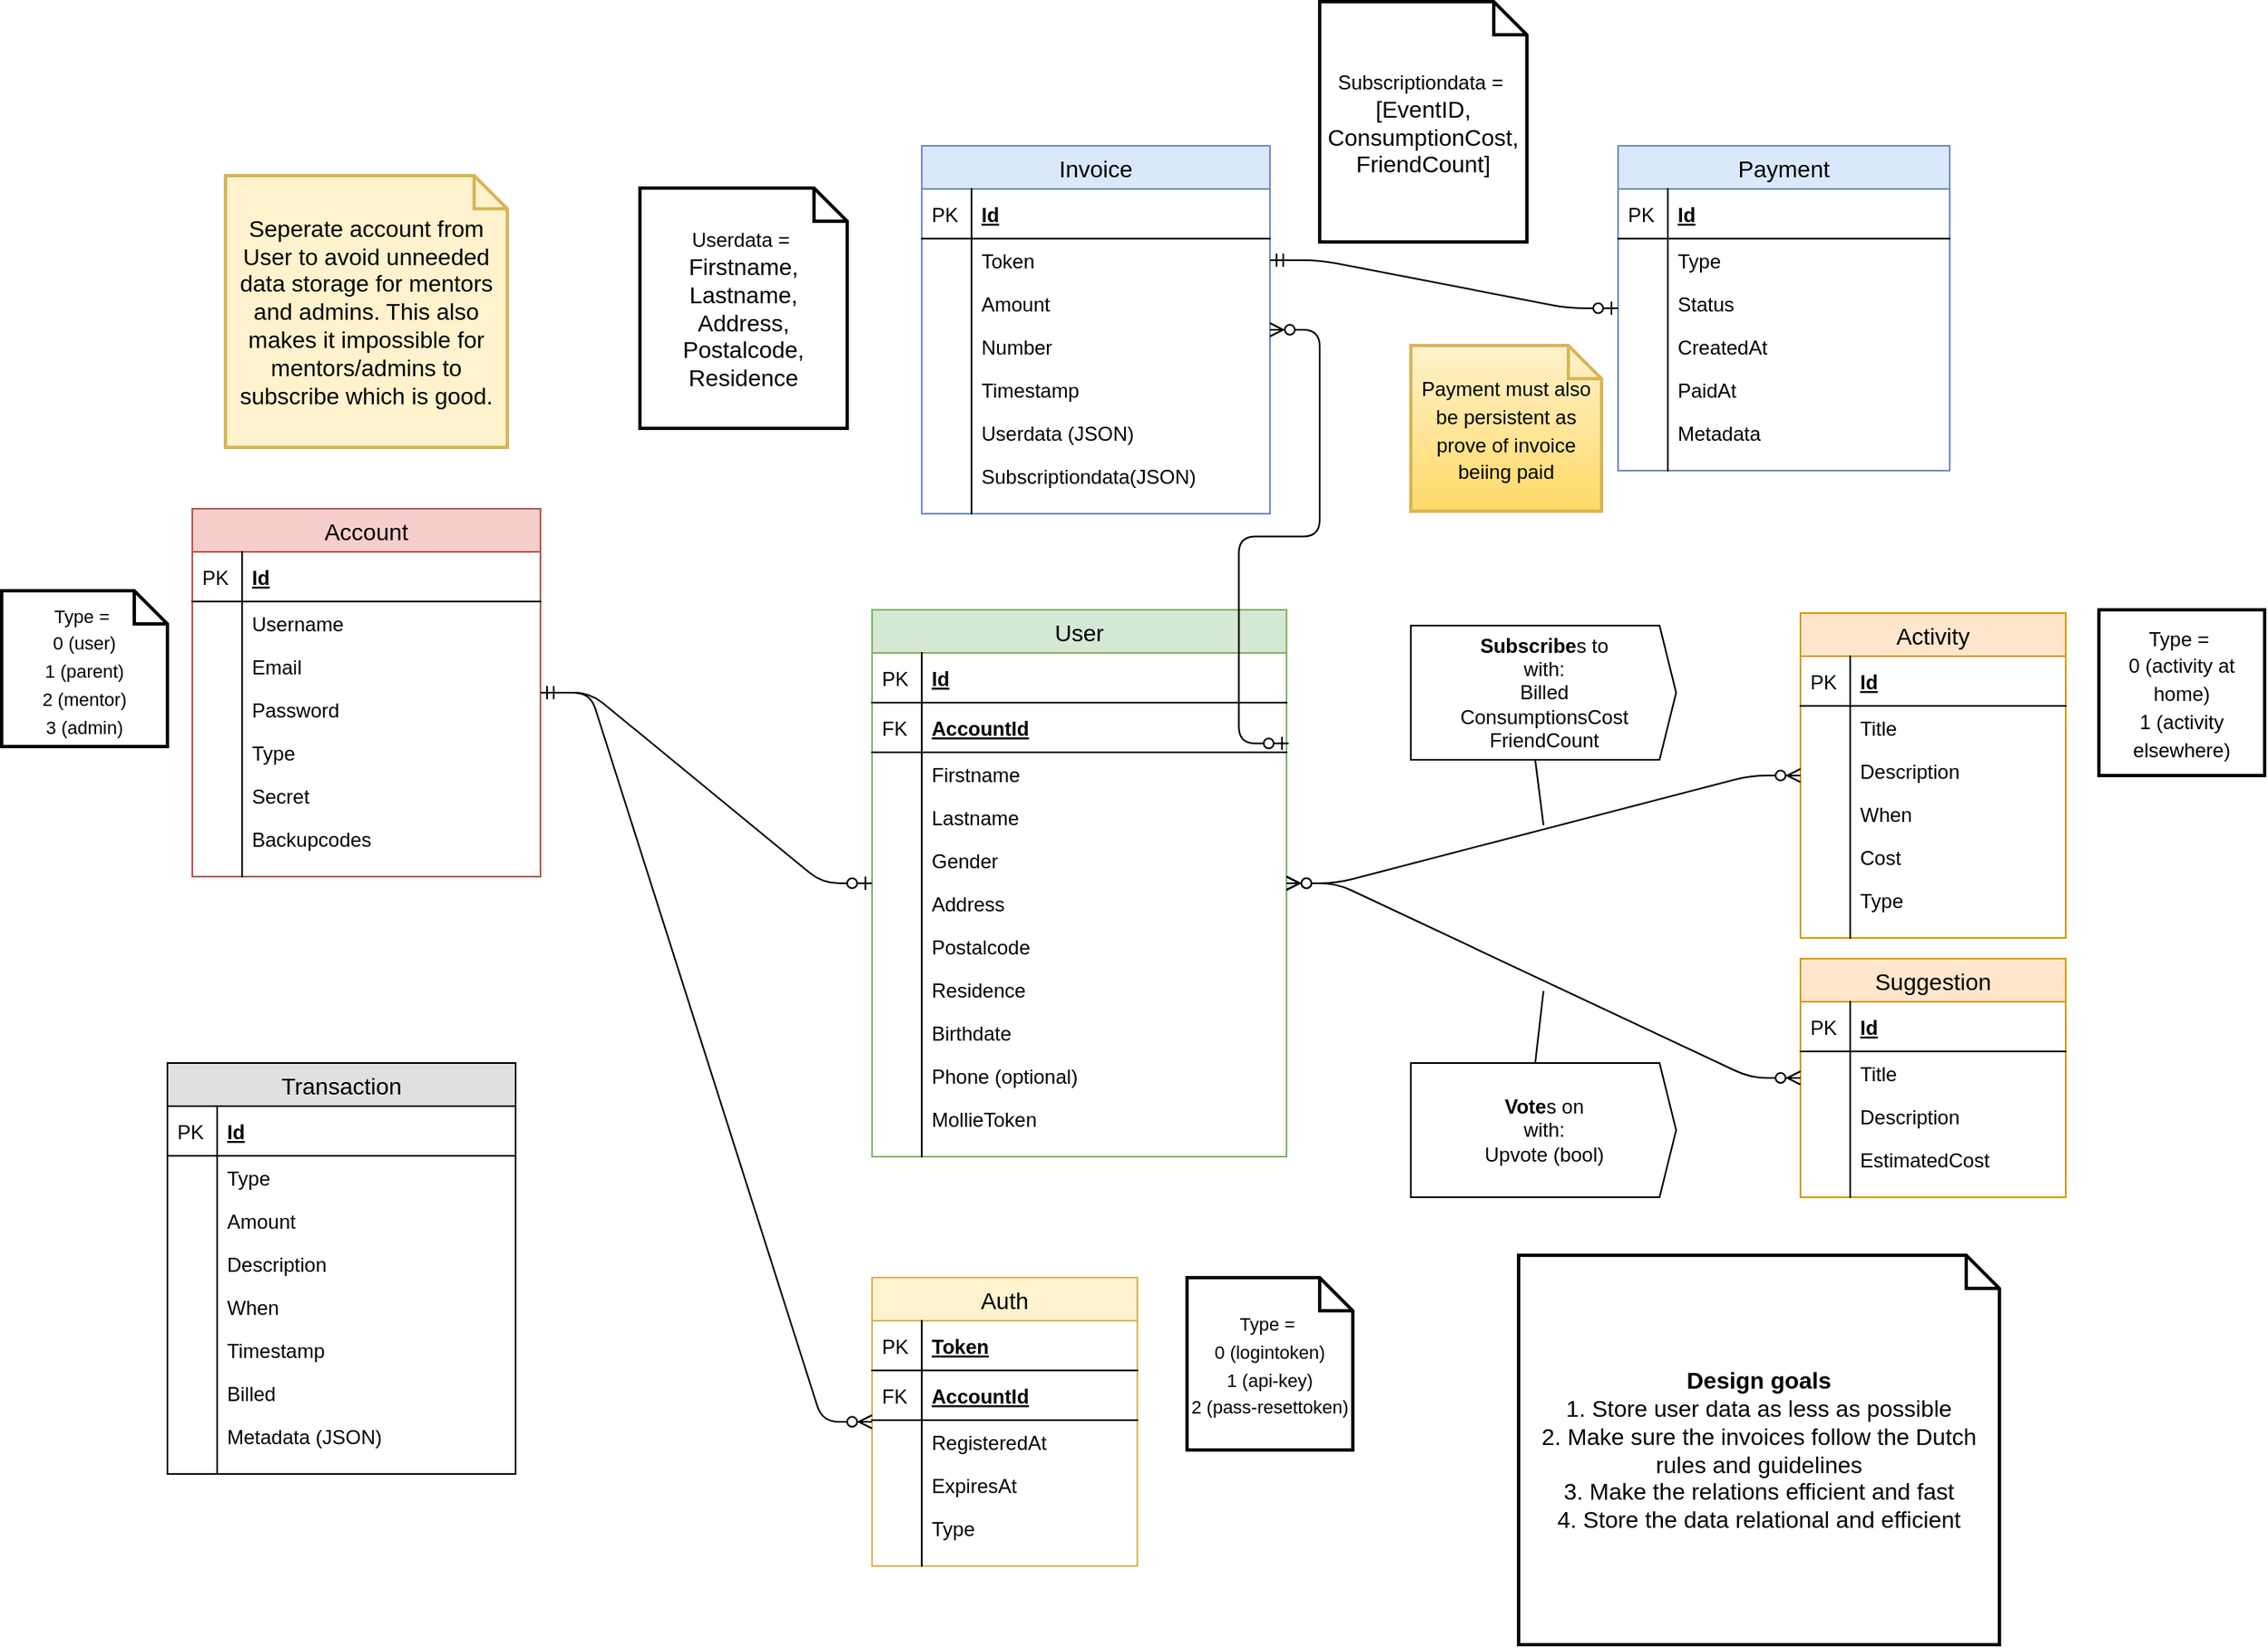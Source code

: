 <mxfile version="12.2.2" type="device" pages="1"><diagram id="GGtCcuULa-OeTF129oLr" name="Page-1"><mxGraphModel dx="853" dy="1344" grid="1" gridSize="10" guides="1" tooltips="1" connect="1" arrows="1" fold="1" page="1" pageScale="1" pageWidth="1100" pageHeight="850" math="0" shadow="0"><root><mxCell id="0"/><mxCell id="1" parent="0"/><mxCell id="Nv4ULIKAetsWWtkpUu9x-1" value="Account" style="swimlane;fontStyle=0;childLayout=stackLayout;horizontal=1;startSize=26;fillColor=#f8cecc;horizontalStack=0;resizeParent=1;resizeParentMax=0;resizeLast=0;collapsible=1;marginBottom=0;swimlaneFillColor=#ffffff;align=center;fontSize=14;strokeColor=#b85450;" parent="1" vertex="1"><mxGeometry x="280" y="56" width="210" height="222" as="geometry"/></mxCell><mxCell id="Nv4ULIKAetsWWtkpUu9x-2" value="Id" style="shape=partialRectangle;top=0;left=0;right=0;bottom=1;align=left;verticalAlign=middle;fillColor=none;spacingLeft=34;spacingRight=4;overflow=hidden;rotatable=0;points=[[0,0.5],[1,0.5]];portConstraint=eastwest;dropTarget=0;fontStyle=5;fontSize=12;" parent="Nv4ULIKAetsWWtkpUu9x-1" vertex="1"><mxGeometry y="26" width="210" height="30" as="geometry"/></mxCell><mxCell id="Nv4ULIKAetsWWtkpUu9x-3" value="PK" style="shape=partialRectangle;top=0;left=0;bottom=0;fillColor=none;align=left;verticalAlign=middle;spacingLeft=4;spacingRight=4;overflow=hidden;rotatable=0;points=[];portConstraint=eastwest;part=1;fontSize=12;" parent="Nv4ULIKAetsWWtkpUu9x-2" vertex="1" connectable="0"><mxGeometry width="30" height="30" as="geometry"/></mxCell><mxCell id="Nv4ULIKAetsWWtkpUu9x-8" value="Username" style="shape=partialRectangle;top=0;left=0;right=0;bottom=0;align=left;verticalAlign=top;fillColor=none;spacingLeft=34;spacingRight=4;overflow=hidden;rotatable=0;points=[[0,0.5],[1,0.5]];portConstraint=eastwest;dropTarget=0;fontSize=12;" parent="Nv4ULIKAetsWWtkpUu9x-1" vertex="1"><mxGeometry y="56" width="210" height="26" as="geometry"/></mxCell><mxCell id="Nv4ULIKAetsWWtkpUu9x-9" value="" style="shape=partialRectangle;top=0;left=0;bottom=0;fillColor=none;align=left;verticalAlign=top;spacingLeft=4;spacingRight=4;overflow=hidden;rotatable=0;points=[];portConstraint=eastwest;part=1;fontSize=12;" parent="Nv4ULIKAetsWWtkpUu9x-8" vertex="1" connectable="0"><mxGeometry width="30" height="26" as="geometry"/></mxCell><mxCell id="Nv4ULIKAetsWWtkpUu9x-12" value="Email" style="shape=partialRectangle;top=0;left=0;right=0;bottom=0;align=left;verticalAlign=top;fillColor=none;spacingLeft=34;spacingRight=4;overflow=hidden;rotatable=0;points=[[0,0.5],[1,0.5]];portConstraint=eastwest;dropTarget=0;fontSize=12;" parent="Nv4ULIKAetsWWtkpUu9x-1" vertex="1"><mxGeometry y="82" width="210" height="26" as="geometry"/></mxCell><mxCell id="Nv4ULIKAetsWWtkpUu9x-13" value="" style="shape=partialRectangle;top=0;left=0;bottom=0;fillColor=none;align=left;verticalAlign=top;spacingLeft=4;spacingRight=4;overflow=hidden;rotatable=0;points=[];portConstraint=eastwest;part=1;fontSize=12;" parent="Nv4ULIKAetsWWtkpUu9x-12" vertex="1" connectable="0"><mxGeometry width="30" height="26" as="geometry"/></mxCell><mxCell id="Nv4ULIKAetsWWtkpUu9x-14" value="Password" style="shape=partialRectangle;top=0;left=0;right=0;bottom=0;align=left;verticalAlign=top;fillColor=none;spacingLeft=34;spacingRight=4;overflow=hidden;rotatable=0;points=[[0,0.5],[1,0.5]];portConstraint=eastwest;dropTarget=0;fontSize=12;" parent="Nv4ULIKAetsWWtkpUu9x-1" vertex="1"><mxGeometry y="108" width="210" height="26" as="geometry"/></mxCell><mxCell id="Nv4ULIKAetsWWtkpUu9x-15" value="" style="shape=partialRectangle;top=0;left=0;bottom=0;fillColor=none;align=left;verticalAlign=top;spacingLeft=4;spacingRight=4;overflow=hidden;rotatable=0;points=[];portConstraint=eastwest;part=1;fontSize=12;" parent="Nv4ULIKAetsWWtkpUu9x-14" vertex="1" connectable="0"><mxGeometry width="30" height="26" as="geometry"/></mxCell><mxCell id="Nv4ULIKAetsWWtkpUu9x-27" value="Type" style="shape=partialRectangle;top=0;left=0;right=0;bottom=0;align=left;verticalAlign=top;fillColor=none;spacingLeft=34;spacingRight=4;overflow=hidden;rotatable=0;points=[[0,0.5],[1,0.5]];portConstraint=eastwest;dropTarget=0;fontSize=12;" parent="Nv4ULIKAetsWWtkpUu9x-1" vertex="1"><mxGeometry y="134" width="210" height="26" as="geometry"/></mxCell><mxCell id="Nv4ULIKAetsWWtkpUu9x-28" value="" style="shape=partialRectangle;top=0;left=0;bottom=0;fillColor=none;align=left;verticalAlign=top;spacingLeft=4;spacingRight=4;overflow=hidden;rotatable=0;points=[];portConstraint=eastwest;part=1;fontSize=12;" parent="Nv4ULIKAetsWWtkpUu9x-27" vertex="1" connectable="0"><mxGeometry width="30" height="26" as="geometry"/></mxCell><mxCell id="Nv4ULIKAetsWWtkpUu9x-74" value="Secret" style="shape=partialRectangle;top=0;left=0;right=0;bottom=0;align=left;verticalAlign=top;fillColor=none;spacingLeft=34;spacingRight=4;overflow=hidden;rotatable=0;points=[[0,0.5],[1,0.5]];portConstraint=eastwest;dropTarget=0;fontSize=12;" parent="Nv4ULIKAetsWWtkpUu9x-1" vertex="1"><mxGeometry y="160" width="210" height="26" as="geometry"/></mxCell><mxCell id="Nv4ULIKAetsWWtkpUu9x-75" value="" style="shape=partialRectangle;top=0;left=0;bottom=0;fillColor=none;align=left;verticalAlign=top;spacingLeft=4;spacingRight=4;overflow=hidden;rotatable=0;points=[];portConstraint=eastwest;part=1;fontSize=12;" parent="Nv4ULIKAetsWWtkpUu9x-74" vertex="1" connectable="0"><mxGeometry width="30" height="26" as="geometry"/></mxCell><mxCell id="Nv4ULIKAetsWWtkpUu9x-76" value="Backupcodes" style="shape=partialRectangle;top=0;left=0;right=0;bottom=0;align=left;verticalAlign=top;fillColor=none;spacingLeft=34;spacingRight=4;overflow=hidden;rotatable=0;points=[[0,0.5],[1,0.5]];portConstraint=eastwest;dropTarget=0;fontSize=12;" parent="Nv4ULIKAetsWWtkpUu9x-1" vertex="1"><mxGeometry y="186" width="210" height="26" as="geometry"/></mxCell><mxCell id="Nv4ULIKAetsWWtkpUu9x-77" value="" style="shape=partialRectangle;top=0;left=0;bottom=0;fillColor=none;align=left;verticalAlign=top;spacingLeft=4;spacingRight=4;overflow=hidden;rotatable=0;points=[];portConstraint=eastwest;part=1;fontSize=12;" parent="Nv4ULIKAetsWWtkpUu9x-76" vertex="1" connectable="0"><mxGeometry width="30" height="26" as="geometry"/></mxCell><mxCell id="Nv4ULIKAetsWWtkpUu9x-10" value="" style="shape=partialRectangle;top=0;left=0;right=0;bottom=0;align=left;verticalAlign=top;fillColor=none;spacingLeft=34;spacingRight=4;overflow=hidden;rotatable=0;points=[[0,0.5],[1,0.5]];portConstraint=eastwest;dropTarget=0;fontSize=12;" parent="Nv4ULIKAetsWWtkpUu9x-1" vertex="1"><mxGeometry y="212" width="210" height="10" as="geometry"/></mxCell><mxCell id="Nv4ULIKAetsWWtkpUu9x-11" value="" style="shape=partialRectangle;top=0;left=0;bottom=0;fillColor=none;align=left;verticalAlign=top;spacingLeft=4;spacingRight=4;overflow=hidden;rotatable=0;points=[];portConstraint=eastwest;part=1;fontSize=12;" parent="Nv4ULIKAetsWWtkpUu9x-10" vertex="1" connectable="0"><mxGeometry width="30" height="10" as="geometry"/></mxCell><mxCell id="Nv4ULIKAetsWWtkpUu9x-16" value="User" style="swimlane;fontStyle=0;childLayout=stackLayout;horizontal=1;startSize=26;fillColor=#d5e8d4;horizontalStack=0;resizeParent=1;resizeParentMax=0;resizeLast=0;collapsible=1;marginBottom=0;swimlaneFillColor=#ffffff;align=center;fontSize=14;strokeColor=#82b366;" parent="1" vertex="1"><mxGeometry x="690" y="117" width="250" height="330" as="geometry"/></mxCell><mxCell id="Nv4ULIKAetsWWtkpUu9x-17" value="Id" style="shape=partialRectangle;top=0;left=0;right=0;bottom=1;align=left;verticalAlign=middle;fillColor=none;spacingLeft=34;spacingRight=4;overflow=hidden;rotatable=0;points=[[0,0.5],[1,0.5]];portConstraint=eastwest;dropTarget=0;fontStyle=5;fontSize=12;" parent="Nv4ULIKAetsWWtkpUu9x-16" vertex="1"><mxGeometry y="26" width="250" height="30" as="geometry"/></mxCell><mxCell id="Nv4ULIKAetsWWtkpUu9x-18" value="PK" style="shape=partialRectangle;top=0;left=0;bottom=0;fillColor=none;align=left;verticalAlign=middle;spacingLeft=4;spacingRight=4;overflow=hidden;rotatable=0;points=[];portConstraint=eastwest;part=1;fontSize=12;" parent="Nv4ULIKAetsWWtkpUu9x-17" vertex="1" connectable="0"><mxGeometry width="30" height="30" as="geometry"/></mxCell><mxCell id="Nv4ULIKAetsWWtkpUu9x-29" value="AccountId" style="shape=partialRectangle;top=0;left=0;right=0;bottom=1;align=left;verticalAlign=middle;fillColor=none;spacingLeft=34;spacingRight=4;overflow=hidden;rotatable=0;points=[[0,0.5],[1,0.5]];portConstraint=eastwest;dropTarget=0;fontStyle=5;fontSize=12;" parent="Nv4ULIKAetsWWtkpUu9x-16" vertex="1"><mxGeometry y="56" width="250" height="30" as="geometry"/></mxCell><mxCell id="Nv4ULIKAetsWWtkpUu9x-30" value="FK" style="shape=partialRectangle;top=0;left=0;bottom=0;fillColor=none;align=left;verticalAlign=middle;spacingLeft=4;spacingRight=4;overflow=hidden;rotatable=0;points=[];portConstraint=eastwest;part=1;fontSize=12;" parent="Nv4ULIKAetsWWtkpUu9x-29" vertex="1" connectable="0"><mxGeometry width="30" height="30" as="geometry"/></mxCell><mxCell id="Nv4ULIKAetsWWtkpUu9x-19" value="Firstname" style="shape=partialRectangle;top=0;left=0;right=0;bottom=0;align=left;verticalAlign=top;fillColor=none;spacingLeft=34;spacingRight=4;overflow=hidden;rotatable=0;points=[[0,0.5],[1,0.5]];portConstraint=eastwest;dropTarget=0;fontSize=12;" parent="Nv4ULIKAetsWWtkpUu9x-16" vertex="1"><mxGeometry y="86" width="250" height="26" as="geometry"/></mxCell><mxCell id="Nv4ULIKAetsWWtkpUu9x-20" value="" style="shape=partialRectangle;top=0;left=0;bottom=0;fillColor=none;align=left;verticalAlign=top;spacingLeft=4;spacingRight=4;overflow=hidden;rotatable=0;points=[];portConstraint=eastwest;part=1;fontSize=12;" parent="Nv4ULIKAetsWWtkpUu9x-19" vertex="1" connectable="0"><mxGeometry width="30" height="26" as="geometry"/></mxCell><mxCell id="Nv4ULIKAetsWWtkpUu9x-21" value="Lastname" style="shape=partialRectangle;top=0;left=0;right=0;bottom=0;align=left;verticalAlign=top;fillColor=none;spacingLeft=34;spacingRight=4;overflow=hidden;rotatable=0;points=[[0,0.5],[1,0.5]];portConstraint=eastwest;dropTarget=0;fontSize=12;" parent="Nv4ULIKAetsWWtkpUu9x-16" vertex="1"><mxGeometry y="112" width="250" height="26" as="geometry"/></mxCell><mxCell id="Nv4ULIKAetsWWtkpUu9x-22" value="" style="shape=partialRectangle;top=0;left=0;bottom=0;fillColor=none;align=left;verticalAlign=top;spacingLeft=4;spacingRight=4;overflow=hidden;rotatable=0;points=[];portConstraint=eastwest;part=1;fontSize=12;" parent="Nv4ULIKAetsWWtkpUu9x-21" vertex="1" connectable="0"><mxGeometry width="30" height="26" as="geometry"/></mxCell><mxCell id="Nv4ULIKAetsWWtkpUu9x-23" value="Gender" style="shape=partialRectangle;top=0;left=0;right=0;bottom=0;align=left;verticalAlign=top;fillColor=none;spacingLeft=34;spacingRight=4;overflow=hidden;rotatable=0;points=[[0,0.5],[1,0.5]];portConstraint=eastwest;dropTarget=0;fontSize=12;" parent="Nv4ULIKAetsWWtkpUu9x-16" vertex="1"><mxGeometry y="138" width="250" height="26" as="geometry"/></mxCell><mxCell id="Nv4ULIKAetsWWtkpUu9x-24" value="" style="shape=partialRectangle;top=0;left=0;bottom=0;fillColor=none;align=left;verticalAlign=top;spacingLeft=4;spacingRight=4;overflow=hidden;rotatable=0;points=[];portConstraint=eastwest;part=1;fontSize=12;" parent="Nv4ULIKAetsWWtkpUu9x-23" vertex="1" connectable="0"><mxGeometry width="30" height="26" as="geometry"/></mxCell><mxCell id="Nv4ULIKAetsWWtkpUu9x-31" value="Address" style="shape=partialRectangle;top=0;left=0;right=0;bottom=0;align=left;verticalAlign=top;fillColor=none;spacingLeft=34;spacingRight=4;overflow=hidden;rotatable=0;points=[[0,0.5],[1,0.5]];portConstraint=eastwest;dropTarget=0;fontSize=12;" parent="Nv4ULIKAetsWWtkpUu9x-16" vertex="1"><mxGeometry y="164" width="250" height="26" as="geometry"/></mxCell><mxCell id="Nv4ULIKAetsWWtkpUu9x-32" value="" style="shape=partialRectangle;top=0;left=0;bottom=0;fillColor=none;align=left;verticalAlign=top;spacingLeft=4;spacingRight=4;overflow=hidden;rotatable=0;points=[];portConstraint=eastwest;part=1;fontSize=12;" parent="Nv4ULIKAetsWWtkpUu9x-31" vertex="1" connectable="0"><mxGeometry width="30" height="26" as="geometry"/></mxCell><mxCell id="Nv4ULIKAetsWWtkpUu9x-33" value="Postalcode" style="shape=partialRectangle;top=0;left=0;right=0;bottom=0;align=left;verticalAlign=top;fillColor=none;spacingLeft=34;spacingRight=4;overflow=hidden;rotatable=0;points=[[0,0.5],[1,0.5]];portConstraint=eastwest;dropTarget=0;fontSize=12;" parent="Nv4ULIKAetsWWtkpUu9x-16" vertex="1"><mxGeometry y="190" width="250" height="26" as="geometry"/></mxCell><mxCell id="Nv4ULIKAetsWWtkpUu9x-34" value="" style="shape=partialRectangle;top=0;left=0;bottom=0;fillColor=none;align=left;verticalAlign=top;spacingLeft=4;spacingRight=4;overflow=hidden;rotatable=0;points=[];portConstraint=eastwest;part=1;fontSize=12;" parent="Nv4ULIKAetsWWtkpUu9x-33" vertex="1" connectable="0"><mxGeometry width="30" height="26" as="geometry"/></mxCell><mxCell id="Nv4ULIKAetsWWtkpUu9x-35" value="Residence" style="shape=partialRectangle;top=0;left=0;right=0;bottom=0;align=left;verticalAlign=top;fillColor=none;spacingLeft=34;spacingRight=4;overflow=hidden;rotatable=0;points=[[0,0.5],[1,0.5]];portConstraint=eastwest;dropTarget=0;fontSize=12;" parent="Nv4ULIKAetsWWtkpUu9x-16" vertex="1"><mxGeometry y="216" width="250" height="26" as="geometry"/></mxCell><mxCell id="Nv4ULIKAetsWWtkpUu9x-36" value="" style="shape=partialRectangle;top=0;left=0;bottom=0;fillColor=none;align=left;verticalAlign=top;spacingLeft=4;spacingRight=4;overflow=hidden;rotatable=0;points=[];portConstraint=eastwest;part=1;fontSize=12;" parent="Nv4ULIKAetsWWtkpUu9x-35" vertex="1" connectable="0"><mxGeometry width="30" height="26" as="geometry"/></mxCell><mxCell id="Nv4ULIKAetsWWtkpUu9x-37" value="Birthdate" style="shape=partialRectangle;top=0;left=0;right=0;bottom=0;align=left;verticalAlign=top;fillColor=none;spacingLeft=34;spacingRight=4;overflow=hidden;rotatable=0;points=[[0,0.5],[1,0.5]];portConstraint=eastwest;dropTarget=0;fontSize=12;" parent="Nv4ULIKAetsWWtkpUu9x-16" vertex="1"><mxGeometry y="242" width="250" height="26" as="geometry"/></mxCell><mxCell id="Nv4ULIKAetsWWtkpUu9x-38" value="" style="shape=partialRectangle;top=0;left=0;bottom=0;fillColor=none;align=left;verticalAlign=top;spacingLeft=4;spacingRight=4;overflow=hidden;rotatable=0;points=[];portConstraint=eastwest;part=1;fontSize=12;" parent="Nv4ULIKAetsWWtkpUu9x-37" vertex="1" connectable="0"><mxGeometry width="30" height="26" as="geometry"/></mxCell><mxCell id="Nv4ULIKAetsWWtkpUu9x-72" value="Phone (optional)" style="shape=partialRectangle;top=0;left=0;right=0;bottom=0;align=left;verticalAlign=top;fillColor=none;spacingLeft=34;spacingRight=4;overflow=hidden;rotatable=0;points=[[0,0.5],[1,0.5]];portConstraint=eastwest;dropTarget=0;fontSize=12;" parent="Nv4ULIKAetsWWtkpUu9x-16" vertex="1"><mxGeometry y="268" width="250" height="26" as="geometry"/></mxCell><mxCell id="Nv4ULIKAetsWWtkpUu9x-73" value="" style="shape=partialRectangle;top=0;left=0;bottom=0;fillColor=none;align=left;verticalAlign=top;spacingLeft=4;spacingRight=4;overflow=hidden;rotatable=0;points=[];portConstraint=eastwest;part=1;fontSize=12;" parent="Nv4ULIKAetsWWtkpUu9x-72" vertex="1" connectable="0"><mxGeometry width="30" height="26" as="geometry"/></mxCell><mxCell id="Nv4ULIKAetsWWtkpUu9x-78" value="MollieToken" style="shape=partialRectangle;top=0;left=0;right=0;bottom=0;align=left;verticalAlign=top;fillColor=none;spacingLeft=34;spacingRight=4;overflow=hidden;rotatable=0;points=[[0,0.5],[1,0.5]];portConstraint=eastwest;dropTarget=0;fontSize=12;" parent="Nv4ULIKAetsWWtkpUu9x-16" vertex="1"><mxGeometry y="294" width="250" height="26" as="geometry"/></mxCell><mxCell id="Nv4ULIKAetsWWtkpUu9x-79" value="" style="shape=partialRectangle;top=0;left=0;bottom=0;fillColor=none;align=left;verticalAlign=top;spacingLeft=4;spacingRight=4;overflow=hidden;rotatable=0;points=[];portConstraint=eastwest;part=1;fontSize=12;" parent="Nv4ULIKAetsWWtkpUu9x-78" vertex="1" connectable="0"><mxGeometry width="30" height="26" as="geometry"/></mxCell><mxCell id="Nv4ULIKAetsWWtkpUu9x-25" value="" style="shape=partialRectangle;top=0;left=0;right=0;bottom=0;align=left;verticalAlign=top;fillColor=none;spacingLeft=34;spacingRight=4;overflow=hidden;rotatable=0;points=[[0,0.5],[1,0.5]];portConstraint=eastwest;dropTarget=0;fontSize=12;" parent="Nv4ULIKAetsWWtkpUu9x-16" vertex="1"><mxGeometry y="320" width="250" height="10" as="geometry"/></mxCell><mxCell id="Nv4ULIKAetsWWtkpUu9x-26" value="" style="shape=partialRectangle;top=0;left=0;bottom=0;fillColor=none;align=left;verticalAlign=top;spacingLeft=4;spacingRight=4;overflow=hidden;rotatable=0;points=[];portConstraint=eastwest;part=1;fontSize=12;" parent="Nv4ULIKAetsWWtkpUu9x-25" vertex="1" connectable="0"><mxGeometry width="30" height="10" as="geometry"/></mxCell><mxCell id="Nv4ULIKAetsWWtkpUu9x-39" value="Auth" style="swimlane;fontStyle=0;childLayout=stackLayout;horizontal=1;startSize=26;fillColor=#fff2cc;horizontalStack=0;resizeParent=1;resizeParentMax=0;resizeLast=0;collapsible=1;marginBottom=0;swimlaneFillColor=#ffffff;align=center;fontSize=14;strokeColor=#d6b656;" parent="1" vertex="1"><mxGeometry x="690" y="520" width="160" height="174" as="geometry"><mxRectangle x="690" y="520" width="60" height="26" as="alternateBounds"/></mxGeometry></mxCell><mxCell id="Nv4ULIKAetsWWtkpUu9x-40" value="Token" style="shape=partialRectangle;top=0;left=0;right=0;bottom=1;align=left;verticalAlign=middle;fillColor=none;spacingLeft=34;spacingRight=4;overflow=hidden;rotatable=0;points=[[0,0.5],[1,0.5]];portConstraint=eastwest;dropTarget=0;fontStyle=5;fontSize=12;" parent="Nv4ULIKAetsWWtkpUu9x-39" vertex="1"><mxGeometry y="26" width="160" height="30" as="geometry"/></mxCell><mxCell id="Nv4ULIKAetsWWtkpUu9x-41" value="PK" style="shape=partialRectangle;top=0;left=0;bottom=0;fillColor=none;align=left;verticalAlign=middle;spacingLeft=4;spacingRight=4;overflow=hidden;rotatable=0;points=[];portConstraint=eastwest;part=1;fontSize=12;" parent="Nv4ULIKAetsWWtkpUu9x-40" vertex="1" connectable="0"><mxGeometry width="30" height="30" as="geometry"/></mxCell><mxCell id="Nv4ULIKAetsWWtkpUu9x-53" value="AccountId" style="shape=partialRectangle;top=0;left=0;right=0;bottom=1;align=left;verticalAlign=middle;fillColor=none;spacingLeft=34;spacingRight=4;overflow=hidden;rotatable=0;points=[[0,0.5],[1,0.5]];portConstraint=eastwest;dropTarget=0;fontStyle=5;fontSize=12;" parent="Nv4ULIKAetsWWtkpUu9x-39" vertex="1"><mxGeometry y="56" width="160" height="30" as="geometry"/></mxCell><mxCell id="Nv4ULIKAetsWWtkpUu9x-54" value="FK" style="shape=partialRectangle;top=0;left=0;bottom=0;fillColor=none;align=left;verticalAlign=middle;spacingLeft=4;spacingRight=4;overflow=hidden;rotatable=0;points=[];portConstraint=eastwest;part=1;fontSize=12;" parent="Nv4ULIKAetsWWtkpUu9x-53" vertex="1" connectable="0"><mxGeometry width="30" height="30" as="geometry"/></mxCell><mxCell id="Nv4ULIKAetsWWtkpUu9x-42" value="RegisteredAt" style="shape=partialRectangle;top=0;left=0;right=0;bottom=0;align=left;verticalAlign=top;fillColor=none;spacingLeft=34;spacingRight=4;overflow=hidden;rotatable=0;points=[[0,0.5],[1,0.5]];portConstraint=eastwest;dropTarget=0;fontSize=12;" parent="Nv4ULIKAetsWWtkpUu9x-39" vertex="1"><mxGeometry y="86" width="160" height="26" as="geometry"/></mxCell><mxCell id="Nv4ULIKAetsWWtkpUu9x-43" value="" style="shape=partialRectangle;top=0;left=0;bottom=0;fillColor=none;align=left;verticalAlign=top;spacingLeft=4;spacingRight=4;overflow=hidden;rotatable=0;points=[];portConstraint=eastwest;part=1;fontSize=12;" parent="Nv4ULIKAetsWWtkpUu9x-42" vertex="1" connectable="0"><mxGeometry width="30" height="26" as="geometry"/></mxCell><mxCell id="Nv4ULIKAetsWWtkpUu9x-44" value="ExpiresAt" style="shape=partialRectangle;top=0;left=0;right=0;bottom=0;align=left;verticalAlign=top;fillColor=none;spacingLeft=34;spacingRight=4;overflow=hidden;rotatable=0;points=[[0,0.5],[1,0.5]];portConstraint=eastwest;dropTarget=0;fontSize=12;" parent="Nv4ULIKAetsWWtkpUu9x-39" vertex="1"><mxGeometry y="112" width="160" height="26" as="geometry"/></mxCell><mxCell id="Nv4ULIKAetsWWtkpUu9x-45" value="" style="shape=partialRectangle;top=0;left=0;bottom=0;fillColor=none;align=left;verticalAlign=top;spacingLeft=4;spacingRight=4;overflow=hidden;rotatable=0;points=[];portConstraint=eastwest;part=1;fontSize=12;" parent="Nv4ULIKAetsWWtkpUu9x-44" vertex="1" connectable="0"><mxGeometry width="30" height="26" as="geometry"/></mxCell><mxCell id="Nv4ULIKAetsWWtkpUu9x-46" value="Type" style="shape=partialRectangle;top=0;left=0;right=0;bottom=0;align=left;verticalAlign=top;fillColor=none;spacingLeft=34;spacingRight=4;overflow=hidden;rotatable=0;points=[[0,0.5],[1,0.5]];portConstraint=eastwest;dropTarget=0;fontSize=12;" parent="Nv4ULIKAetsWWtkpUu9x-39" vertex="1"><mxGeometry y="138" width="160" height="26" as="geometry"/></mxCell><mxCell id="Nv4ULIKAetsWWtkpUu9x-47" value="" style="shape=partialRectangle;top=0;left=0;bottom=0;fillColor=none;align=left;verticalAlign=top;spacingLeft=4;spacingRight=4;overflow=hidden;rotatable=0;points=[];portConstraint=eastwest;part=1;fontSize=12;" parent="Nv4ULIKAetsWWtkpUu9x-46" vertex="1" connectable="0"><mxGeometry width="30" height="26" as="geometry"/></mxCell><mxCell id="Nv4ULIKAetsWWtkpUu9x-48" value="" style="shape=partialRectangle;top=0;left=0;right=0;bottom=0;align=left;verticalAlign=top;fillColor=none;spacingLeft=34;spacingRight=4;overflow=hidden;rotatable=0;points=[[0,0.5],[1,0.5]];portConstraint=eastwest;dropTarget=0;fontSize=12;" parent="Nv4ULIKAetsWWtkpUu9x-39" vertex="1"><mxGeometry y="164" width="160" height="10" as="geometry"/></mxCell><mxCell id="Nv4ULIKAetsWWtkpUu9x-49" value="" style="shape=partialRectangle;top=0;left=0;bottom=0;fillColor=none;align=left;verticalAlign=top;spacingLeft=4;spacingRight=4;overflow=hidden;rotatable=0;points=[];portConstraint=eastwest;part=1;fontSize=12;" parent="Nv4ULIKAetsWWtkpUu9x-48" vertex="1" connectable="0"><mxGeometry width="30" height="10" as="geometry"/></mxCell><mxCell id="Nv4ULIKAetsWWtkpUu9x-55" value="&lt;font style=&quot;font-size: 11px&quot;&gt;Type =&amp;nbsp; &lt;br&gt;0 (logintoken) &lt;br&gt;1 (api-key) &lt;br&gt;2 (pass-resettoken)&lt;/font&gt;" style="shape=note;strokeWidth=2;fontSize=14;size=20;whiteSpace=wrap;html=1;" parent="1" vertex="1"><mxGeometry x="880" y="520" width="100" height="104" as="geometry"/></mxCell><mxCell id="Nv4ULIKAetsWWtkpUu9x-57" value="&lt;font style=&quot;font-size: 11px&quot;&gt;Type =&amp;nbsp; &lt;br&gt;0 (user) &lt;br&gt;1 (parent) &lt;br&gt;2 (mentor)&lt;br&gt;3 (admin)&lt;br&gt;&lt;/font&gt;" style="shape=note;strokeWidth=2;fontSize=14;size=20;whiteSpace=wrap;html=1;" parent="1" vertex="1"><mxGeometry x="165" y="105.5" width="100" height="94" as="geometry"/></mxCell><mxCell id="Nv4ULIKAetsWWtkpUu9x-58" value="" style="edgeStyle=entityRelationEdgeStyle;fontSize=12;html=1;endArrow=ERzeroToOne;startArrow=ERmandOne;" parent="1" source="Nv4ULIKAetsWWtkpUu9x-1" target="Nv4ULIKAetsWWtkpUu9x-16" edge="1"><mxGeometry width="100" height="100" relative="1" as="geometry"><mxPoint x="460" y="321" as="sourcePoint"/><mxPoint x="610" y="121" as="targetPoint"/></mxGeometry></mxCell><mxCell id="Nv4ULIKAetsWWtkpUu9x-59" value="" style="edgeStyle=entityRelationEdgeStyle;fontSize=12;html=1;endArrow=ERzeroToMany;startArrow=ERmandOne;" parent="1" source="Nv4ULIKAetsWWtkpUu9x-1" target="Nv4ULIKAetsWWtkpUu9x-39" edge="1"><mxGeometry width="100" height="100" relative="1" as="geometry"><mxPoint x="410" y="150" as="sourcePoint"/><mxPoint x="430" y="540" as="targetPoint"/></mxGeometry></mxCell><mxCell id="Nv4ULIKAetsWWtkpUu9x-60" value="Seperate account from User to avoid unneeded data storage for mentors and admins. This also makes it impossible for mentors/admins to subscribe which is good." style="shape=note;strokeWidth=2;fontSize=14;size=20;whiteSpace=wrap;html=1;fillColor=#fff2cc;strokeColor=#d6b656;" parent="1" vertex="1"><mxGeometry x="300" y="-145" width="170" height="164" as="geometry"/></mxCell><mxCell id="Nv4ULIKAetsWWtkpUu9x-61" value="Activity" style="swimlane;fontStyle=0;childLayout=stackLayout;horizontal=1;startSize=26;fillColor=#ffe6cc;horizontalStack=0;resizeParent=1;resizeParentMax=0;resizeLast=0;collapsible=1;marginBottom=0;swimlaneFillColor=#ffffff;align=center;fontSize=14;strokeColor=#d79b00;" parent="1" vertex="1"><mxGeometry x="1250" y="119" width="160" height="196" as="geometry"/></mxCell><mxCell id="Nv4ULIKAetsWWtkpUu9x-62" value="Id" style="shape=partialRectangle;top=0;left=0;right=0;bottom=1;align=left;verticalAlign=middle;fillColor=none;spacingLeft=34;spacingRight=4;overflow=hidden;rotatable=0;points=[[0,0.5],[1,0.5]];portConstraint=eastwest;dropTarget=0;fontStyle=5;fontSize=12;" parent="Nv4ULIKAetsWWtkpUu9x-61" vertex="1"><mxGeometry y="26" width="160" height="30" as="geometry"/></mxCell><mxCell id="Nv4ULIKAetsWWtkpUu9x-63" value="PK" style="shape=partialRectangle;top=0;left=0;bottom=0;fillColor=none;align=left;verticalAlign=middle;spacingLeft=4;spacingRight=4;overflow=hidden;rotatable=0;points=[];portConstraint=eastwest;part=1;fontSize=12;" parent="Nv4ULIKAetsWWtkpUu9x-62" vertex="1" connectable="0"><mxGeometry width="30" height="30" as="geometry"/></mxCell><mxCell id="Nv4ULIKAetsWWtkpUu9x-64" value="Title" style="shape=partialRectangle;top=0;left=0;right=0;bottom=0;align=left;verticalAlign=top;fillColor=none;spacingLeft=34;spacingRight=4;overflow=hidden;rotatable=0;points=[[0,0.5],[1,0.5]];portConstraint=eastwest;dropTarget=0;fontSize=12;" parent="Nv4ULIKAetsWWtkpUu9x-61" vertex="1"><mxGeometry y="56" width="160" height="26" as="geometry"/></mxCell><mxCell id="Nv4ULIKAetsWWtkpUu9x-65" value="" style="shape=partialRectangle;top=0;left=0;bottom=0;fillColor=none;align=left;verticalAlign=top;spacingLeft=4;spacingRight=4;overflow=hidden;rotatable=0;points=[];portConstraint=eastwest;part=1;fontSize=12;" parent="Nv4ULIKAetsWWtkpUu9x-64" vertex="1" connectable="0"><mxGeometry width="30" height="26" as="geometry"/></mxCell><mxCell id="Nv4ULIKAetsWWtkpUu9x-66" value="Description" style="shape=partialRectangle;top=0;left=0;right=0;bottom=0;align=left;verticalAlign=top;fillColor=none;spacingLeft=34;spacingRight=4;overflow=hidden;rotatable=0;points=[[0,0.5],[1,0.5]];portConstraint=eastwest;dropTarget=0;fontSize=12;" parent="Nv4ULIKAetsWWtkpUu9x-61" vertex="1"><mxGeometry y="82" width="160" height="26" as="geometry"/></mxCell><mxCell id="Nv4ULIKAetsWWtkpUu9x-67" value="" style="shape=partialRectangle;top=0;left=0;bottom=0;fillColor=none;align=left;verticalAlign=top;spacingLeft=4;spacingRight=4;overflow=hidden;rotatable=0;points=[];portConstraint=eastwest;part=1;fontSize=12;" parent="Nv4ULIKAetsWWtkpUu9x-66" vertex="1" connectable="0"><mxGeometry width="30" height="26" as="geometry"/></mxCell><mxCell id="Nv4ULIKAetsWWtkpUu9x-68" value="When" style="shape=partialRectangle;top=0;left=0;right=0;bottom=0;align=left;verticalAlign=top;fillColor=none;spacingLeft=34;spacingRight=4;overflow=hidden;rotatable=0;points=[[0,0.5],[1,0.5]];portConstraint=eastwest;dropTarget=0;fontSize=12;" parent="Nv4ULIKAetsWWtkpUu9x-61" vertex="1"><mxGeometry y="108" width="160" height="26" as="geometry"/></mxCell><mxCell id="Nv4ULIKAetsWWtkpUu9x-69" value="" style="shape=partialRectangle;top=0;left=0;bottom=0;fillColor=none;align=left;verticalAlign=top;spacingLeft=4;spacingRight=4;overflow=hidden;rotatable=0;points=[];portConstraint=eastwest;part=1;fontSize=12;" parent="Nv4ULIKAetsWWtkpUu9x-68" vertex="1" connectable="0"><mxGeometry width="30" height="26" as="geometry"/></mxCell><mxCell id="Nv4ULIKAetsWWtkpUu9x-80" value="Cost" style="shape=partialRectangle;top=0;left=0;right=0;bottom=0;align=left;verticalAlign=top;fillColor=none;spacingLeft=34;spacingRight=4;overflow=hidden;rotatable=0;points=[[0,0.5],[1,0.5]];portConstraint=eastwest;dropTarget=0;fontSize=12;" parent="Nv4ULIKAetsWWtkpUu9x-61" vertex="1"><mxGeometry y="134" width="160" height="26" as="geometry"/></mxCell><mxCell id="Nv4ULIKAetsWWtkpUu9x-81" value="" style="shape=partialRectangle;top=0;left=0;bottom=0;fillColor=none;align=left;verticalAlign=top;spacingLeft=4;spacingRight=4;overflow=hidden;rotatable=0;points=[];portConstraint=eastwest;part=1;fontSize=12;" parent="Nv4ULIKAetsWWtkpUu9x-80" vertex="1" connectable="0"><mxGeometry width="30" height="26" as="geometry"/></mxCell><mxCell id="Nv4ULIKAetsWWtkpUu9x-82" value="Type" style="shape=partialRectangle;top=0;left=0;right=0;bottom=0;align=left;verticalAlign=top;fillColor=none;spacingLeft=34;spacingRight=4;overflow=hidden;rotatable=0;points=[[0,0.5],[1,0.5]];portConstraint=eastwest;dropTarget=0;fontSize=12;" parent="Nv4ULIKAetsWWtkpUu9x-61" vertex="1"><mxGeometry y="160" width="160" height="26" as="geometry"/></mxCell><mxCell id="Nv4ULIKAetsWWtkpUu9x-83" value="" style="shape=partialRectangle;top=0;left=0;bottom=0;fillColor=none;align=left;verticalAlign=top;spacingLeft=4;spacingRight=4;overflow=hidden;rotatable=0;points=[];portConstraint=eastwest;part=1;fontSize=12;" parent="Nv4ULIKAetsWWtkpUu9x-82" vertex="1" connectable="0"><mxGeometry width="30" height="26" as="geometry"/></mxCell><mxCell id="Nv4ULIKAetsWWtkpUu9x-70" value="" style="shape=partialRectangle;top=0;left=0;right=0;bottom=0;align=left;verticalAlign=top;fillColor=none;spacingLeft=34;spacingRight=4;overflow=hidden;rotatable=0;points=[[0,0.5],[1,0.5]];portConstraint=eastwest;dropTarget=0;fontSize=12;" parent="Nv4ULIKAetsWWtkpUu9x-61" vertex="1"><mxGeometry y="186" width="160" height="10" as="geometry"/></mxCell><mxCell id="Nv4ULIKAetsWWtkpUu9x-71" value="" style="shape=partialRectangle;top=0;left=0;bottom=0;fillColor=none;align=left;verticalAlign=top;spacingLeft=4;spacingRight=4;overflow=hidden;rotatable=0;points=[];portConstraint=eastwest;part=1;fontSize=12;" parent="Nv4ULIKAetsWWtkpUu9x-70" vertex="1" connectable="0"><mxGeometry width="30" height="10" as="geometry"/></mxCell><mxCell id="Nv4ULIKAetsWWtkpUu9x-84" value="&lt;font style=&quot;font-size: 12px&quot;&gt;Type =&amp;nbsp;&lt;br&gt;0 (activity at home)&lt;br&gt;1 (activity elsewhere)&lt;/font&gt;" style="shape=note;strokeWidth=2;fontSize=14;size=0;whiteSpace=wrap;html=1;" parent="1" vertex="1"><mxGeometry x="1430" y="117" width="100" height="100" as="geometry"/></mxCell><mxCell id="Nv4ULIKAetsWWtkpUu9x-85" value="" style="edgeStyle=entityRelationEdgeStyle;fontSize=12;html=1;endArrow=ERzeroToMany;endFill=1;startArrow=ERzeroToMany;" parent="1" source="Nv4ULIKAetsWWtkpUu9x-16" target="Nv4ULIKAetsWWtkpUu9x-61" edge="1"><mxGeometry width="100" height="100" relative="1" as="geometry"><mxPoint x="1110" y="477" as="sourcePoint"/><mxPoint x="1210" y="377" as="targetPoint"/></mxGeometry></mxCell><mxCell id="Nv4ULIKAetsWWtkpUu9x-87" value="&lt;b&gt;Subscribe&lt;/b&gt;s to&lt;br&gt;with:&lt;br&gt;Billed&lt;br&gt;ConsumptionsCost&lt;br&gt;FriendCount" style="html=1;shadow=0;dashed=0;align=center;verticalAlign=middle;shape=mxgraph.arrows2.arrow;dy=0;dx=10;notch=0;" parent="1" vertex="1"><mxGeometry x="1015" y="126.5" width="160" height="81" as="geometry"/></mxCell><mxCell id="Nv4ULIKAetsWWtkpUu9x-89" value="" style="endArrow=none;html=1;entryX=0;entryY=0;entryDx=75;entryDy=81;entryPerimeter=0;" parent="1" target="Nv4ULIKAetsWWtkpUu9x-87" edge="1"><mxGeometry width="50" height="50" relative="1" as="geometry"><mxPoint x="1095" y="247" as="sourcePoint"/><mxPoint x="1220" y="377" as="targetPoint"/></mxGeometry></mxCell><mxCell id="Nv4ULIKAetsWWtkpUu9x-90" value="Suggestion" style="swimlane;fontStyle=0;childLayout=stackLayout;horizontal=1;startSize=26;fillColor=#ffe6cc;horizontalStack=0;resizeParent=1;resizeParentMax=0;resizeLast=0;collapsible=1;marginBottom=0;swimlaneFillColor=#ffffff;align=center;fontSize=14;strokeColor=#d79b00;" parent="1" vertex="1"><mxGeometry x="1250" y="327.5" width="160" height="144" as="geometry"/></mxCell><mxCell id="Nv4ULIKAetsWWtkpUu9x-91" value="Id" style="shape=partialRectangle;top=0;left=0;right=0;bottom=1;align=left;verticalAlign=middle;fillColor=none;spacingLeft=34;spacingRight=4;overflow=hidden;rotatable=0;points=[[0,0.5],[1,0.5]];portConstraint=eastwest;dropTarget=0;fontStyle=5;fontSize=12;" parent="Nv4ULIKAetsWWtkpUu9x-90" vertex="1"><mxGeometry y="26" width="160" height="30" as="geometry"/></mxCell><mxCell id="Nv4ULIKAetsWWtkpUu9x-92" value="PK" style="shape=partialRectangle;top=0;left=0;bottom=0;fillColor=none;align=left;verticalAlign=middle;spacingLeft=4;spacingRight=4;overflow=hidden;rotatable=0;points=[];portConstraint=eastwest;part=1;fontSize=12;" parent="Nv4ULIKAetsWWtkpUu9x-91" vertex="1" connectable="0"><mxGeometry width="30" height="30" as="geometry"/></mxCell><mxCell id="Nv4ULIKAetsWWtkpUu9x-93" value="Title" style="shape=partialRectangle;top=0;left=0;right=0;bottom=0;align=left;verticalAlign=top;fillColor=none;spacingLeft=34;spacingRight=4;overflow=hidden;rotatable=0;points=[[0,0.5],[1,0.5]];portConstraint=eastwest;dropTarget=0;fontSize=12;" parent="Nv4ULIKAetsWWtkpUu9x-90" vertex="1"><mxGeometry y="56" width="160" height="26" as="geometry"/></mxCell><mxCell id="Nv4ULIKAetsWWtkpUu9x-94" value="" style="shape=partialRectangle;top=0;left=0;bottom=0;fillColor=none;align=left;verticalAlign=top;spacingLeft=4;spacingRight=4;overflow=hidden;rotatable=0;points=[];portConstraint=eastwest;part=1;fontSize=12;" parent="Nv4ULIKAetsWWtkpUu9x-93" vertex="1" connectable="0"><mxGeometry width="30" height="26" as="geometry"/></mxCell><mxCell id="Nv4ULIKAetsWWtkpUu9x-95" value="Description" style="shape=partialRectangle;top=0;left=0;right=0;bottom=0;align=left;verticalAlign=top;fillColor=none;spacingLeft=34;spacingRight=4;overflow=hidden;rotatable=0;points=[[0,0.5],[1,0.5]];portConstraint=eastwest;dropTarget=0;fontSize=12;" parent="Nv4ULIKAetsWWtkpUu9x-90" vertex="1"><mxGeometry y="82" width="160" height="26" as="geometry"/></mxCell><mxCell id="Nv4ULIKAetsWWtkpUu9x-96" value="" style="shape=partialRectangle;top=0;left=0;bottom=0;fillColor=none;align=left;verticalAlign=top;spacingLeft=4;spacingRight=4;overflow=hidden;rotatable=0;points=[];portConstraint=eastwest;part=1;fontSize=12;" parent="Nv4ULIKAetsWWtkpUu9x-95" vertex="1" connectable="0"><mxGeometry width="30" height="26" as="geometry"/></mxCell><mxCell id="Nv4ULIKAetsWWtkpUu9x-97" value="EstimatedCost" style="shape=partialRectangle;top=0;left=0;right=0;bottom=0;align=left;verticalAlign=top;fillColor=none;spacingLeft=34;spacingRight=4;overflow=hidden;rotatable=0;points=[[0,0.5],[1,0.5]];portConstraint=eastwest;dropTarget=0;fontSize=12;" parent="Nv4ULIKAetsWWtkpUu9x-90" vertex="1"><mxGeometry y="108" width="160" height="26" as="geometry"/></mxCell><mxCell id="Nv4ULIKAetsWWtkpUu9x-98" value="" style="shape=partialRectangle;top=0;left=0;bottom=0;fillColor=none;align=left;verticalAlign=top;spacingLeft=4;spacingRight=4;overflow=hidden;rotatable=0;points=[];portConstraint=eastwest;part=1;fontSize=12;" parent="Nv4ULIKAetsWWtkpUu9x-97" vertex="1" connectable="0"><mxGeometry width="30" height="26" as="geometry"/></mxCell><mxCell id="Nv4ULIKAetsWWtkpUu9x-99" value="" style="shape=partialRectangle;top=0;left=0;right=0;bottom=0;align=left;verticalAlign=top;fillColor=none;spacingLeft=34;spacingRight=4;overflow=hidden;rotatable=0;points=[[0,0.5],[1,0.5]];portConstraint=eastwest;dropTarget=0;fontSize=12;" parent="Nv4ULIKAetsWWtkpUu9x-90" vertex="1"><mxGeometry y="134" width="160" height="10" as="geometry"/></mxCell><mxCell id="Nv4ULIKAetsWWtkpUu9x-100" value="" style="shape=partialRectangle;top=0;left=0;bottom=0;fillColor=none;align=left;verticalAlign=top;spacingLeft=4;spacingRight=4;overflow=hidden;rotatable=0;points=[];portConstraint=eastwest;part=1;fontSize=12;" parent="Nv4ULIKAetsWWtkpUu9x-99" vertex="1" connectable="0"><mxGeometry width="30" height="10" as="geometry"/></mxCell><mxCell id="Nv4ULIKAetsWWtkpUu9x-101" value="" style="edgeStyle=entityRelationEdgeStyle;fontSize=12;html=1;endArrow=ERzeroToMany;endFill=1;startArrow=ERzeroToMany;" parent="1" source="Nv4ULIKAetsWWtkpUu9x-16" target="Nv4ULIKAetsWWtkpUu9x-90" edge="1"><mxGeometry width="100" height="100" relative="1" as="geometry"><mxPoint x="1040" y="464.5" as="sourcePoint"/><mxPoint x="1350" y="399.5" as="targetPoint"/></mxGeometry></mxCell><mxCell id="Nv4ULIKAetsWWtkpUu9x-102" value="&lt;b&gt;Vote&lt;/b&gt;s on&lt;br&gt;with:&lt;br&gt;Upvote (bool)" style="html=1;shadow=0;dashed=0;align=center;verticalAlign=middle;shape=mxgraph.arrows2.arrow;dy=0;dx=10;notch=0;" parent="1" vertex="1"><mxGeometry x="1015" y="390.5" width="160" height="81" as="geometry"/></mxCell><mxCell id="Nv4ULIKAetsWWtkpUu9x-109" value="" style="endArrow=none;html=1;exitX=0;exitY=0;exitDx=75;exitDy=0;exitPerimeter=0;" parent="1" source="Nv4ULIKAetsWWtkpUu9x-102" edge="1"><mxGeometry width="50" height="50" relative="1" as="geometry"><mxPoint x="1200" y="577" as="sourcePoint"/><mxPoint x="1095" y="347" as="targetPoint"/></mxGeometry></mxCell><mxCell id="Nv4ULIKAetsWWtkpUu9x-110" value="Transaction" style="swimlane;fontStyle=0;childLayout=stackLayout;horizontal=1;startSize=26;fillColor=#e0e0e0;horizontalStack=0;resizeParent=1;resizeParentMax=0;resizeLast=0;collapsible=1;marginBottom=0;swimlaneFillColor=#ffffff;align=center;fontSize=14;" parent="1" vertex="1"><mxGeometry x="265" y="390.5" width="210" height="248" as="geometry"/></mxCell><mxCell id="Nv4ULIKAetsWWtkpUu9x-111" value="Id" style="shape=partialRectangle;top=0;left=0;right=0;bottom=1;align=left;verticalAlign=middle;fillColor=none;spacingLeft=34;spacingRight=4;overflow=hidden;rotatable=0;points=[[0,0.5],[1,0.5]];portConstraint=eastwest;dropTarget=0;fontStyle=5;fontSize=12;" parent="Nv4ULIKAetsWWtkpUu9x-110" vertex="1"><mxGeometry y="26" width="210" height="30" as="geometry"/></mxCell><mxCell id="Nv4ULIKAetsWWtkpUu9x-112" value="PK" style="shape=partialRectangle;top=0;left=0;bottom=0;fillColor=none;align=left;verticalAlign=middle;spacingLeft=4;spacingRight=4;overflow=hidden;rotatable=0;points=[];portConstraint=eastwest;part=1;fontSize=12;" parent="Nv4ULIKAetsWWtkpUu9x-111" vertex="1" connectable="0"><mxGeometry width="30" height="30" as="geometry"/></mxCell><mxCell id="Nv4ULIKAetsWWtkpUu9x-115" value="Type" style="shape=partialRectangle;top=0;left=0;right=0;bottom=0;align=left;verticalAlign=top;fillColor=none;spacingLeft=34;spacingRight=4;overflow=hidden;rotatable=0;points=[[0,0.5],[1,0.5]];portConstraint=eastwest;dropTarget=0;fontSize=12;" parent="Nv4ULIKAetsWWtkpUu9x-110" vertex="1"><mxGeometry y="56" width="210" height="26" as="geometry"/></mxCell><mxCell id="Nv4ULIKAetsWWtkpUu9x-116" value="" style="shape=partialRectangle;top=0;left=0;bottom=0;fillColor=none;align=left;verticalAlign=top;spacingLeft=4;spacingRight=4;overflow=hidden;rotatable=0;points=[];portConstraint=eastwest;part=1;fontSize=12;" parent="Nv4ULIKAetsWWtkpUu9x-115" vertex="1" connectable="0"><mxGeometry width="30" height="26" as="geometry"/></mxCell><mxCell id="Nv4ULIKAetsWWtkpUu9x-113" value="Amount" style="shape=partialRectangle;top=0;left=0;right=0;bottom=0;align=left;verticalAlign=top;fillColor=none;spacingLeft=34;spacingRight=4;overflow=hidden;rotatable=0;points=[[0,0.5],[1,0.5]];portConstraint=eastwest;dropTarget=0;fontSize=12;" parent="Nv4ULIKAetsWWtkpUu9x-110" vertex="1"><mxGeometry y="82" width="210" height="26" as="geometry"/></mxCell><mxCell id="Nv4ULIKAetsWWtkpUu9x-114" value="" style="shape=partialRectangle;top=0;left=0;bottom=0;fillColor=none;align=left;verticalAlign=top;spacingLeft=4;spacingRight=4;overflow=hidden;rotatable=0;points=[];portConstraint=eastwest;part=1;fontSize=12;" parent="Nv4ULIKAetsWWtkpUu9x-113" vertex="1" connectable="0"><mxGeometry width="30" height="26" as="geometry"/></mxCell><mxCell id="Nv4ULIKAetsWWtkpUu9x-123" value="Description" style="shape=partialRectangle;top=0;left=0;right=0;bottom=0;align=left;verticalAlign=top;fillColor=none;spacingLeft=34;spacingRight=4;overflow=hidden;rotatable=0;points=[[0,0.5],[1,0.5]];portConstraint=eastwest;dropTarget=0;fontSize=12;" parent="Nv4ULIKAetsWWtkpUu9x-110" vertex="1"><mxGeometry y="108" width="210" height="26" as="geometry"/></mxCell><mxCell id="Nv4ULIKAetsWWtkpUu9x-124" value="" style="shape=partialRectangle;top=0;left=0;bottom=0;fillColor=none;align=left;verticalAlign=top;spacingLeft=4;spacingRight=4;overflow=hidden;rotatable=0;points=[];portConstraint=eastwest;part=1;fontSize=12;" parent="Nv4ULIKAetsWWtkpUu9x-123" vertex="1" connectable="0"><mxGeometry width="30" height="26" as="geometry"/></mxCell><mxCell id="Nv4ULIKAetsWWtkpUu9x-117" value="When" style="shape=partialRectangle;top=0;left=0;right=0;bottom=0;align=left;verticalAlign=top;fillColor=none;spacingLeft=34;spacingRight=4;overflow=hidden;rotatable=0;points=[[0,0.5],[1,0.5]];portConstraint=eastwest;dropTarget=0;fontSize=12;" parent="Nv4ULIKAetsWWtkpUu9x-110" vertex="1"><mxGeometry y="134" width="210" height="26" as="geometry"/></mxCell><mxCell id="Nv4ULIKAetsWWtkpUu9x-118" value="" style="shape=partialRectangle;top=0;left=0;bottom=0;fillColor=none;align=left;verticalAlign=top;spacingLeft=4;spacingRight=4;overflow=hidden;rotatable=0;points=[];portConstraint=eastwest;part=1;fontSize=12;" parent="Nv4ULIKAetsWWtkpUu9x-117" vertex="1" connectable="0"><mxGeometry width="30" height="26" as="geometry"/></mxCell><mxCell id="Nv4ULIKAetsWWtkpUu9x-121" value="Timestamp" style="shape=partialRectangle;top=0;left=0;right=0;bottom=0;align=left;verticalAlign=top;fillColor=none;spacingLeft=34;spacingRight=4;overflow=hidden;rotatable=0;points=[[0,0.5],[1,0.5]];portConstraint=eastwest;dropTarget=0;fontSize=12;" parent="Nv4ULIKAetsWWtkpUu9x-110" vertex="1"><mxGeometry y="160" width="210" height="26" as="geometry"/></mxCell><mxCell id="Nv4ULIKAetsWWtkpUu9x-122" value="" style="shape=partialRectangle;top=0;left=0;bottom=0;fillColor=none;align=left;verticalAlign=top;spacingLeft=4;spacingRight=4;overflow=hidden;rotatable=0;points=[];portConstraint=eastwest;part=1;fontSize=12;" parent="Nv4ULIKAetsWWtkpUu9x-121" vertex="1" connectable="0"><mxGeometry width="30" height="26" as="geometry"/></mxCell><mxCell id="Nv4ULIKAetsWWtkpUu9x-125" value="Billed" style="shape=partialRectangle;top=0;left=0;right=0;bottom=0;align=left;verticalAlign=top;fillColor=none;spacingLeft=34;spacingRight=4;overflow=hidden;rotatable=0;points=[[0,0.5],[1,0.5]];portConstraint=eastwest;dropTarget=0;fontSize=12;" parent="Nv4ULIKAetsWWtkpUu9x-110" vertex="1"><mxGeometry y="186" width="210" height="26" as="geometry"/></mxCell><mxCell id="Nv4ULIKAetsWWtkpUu9x-126" value="" style="shape=partialRectangle;top=0;left=0;bottom=0;fillColor=none;align=left;verticalAlign=top;spacingLeft=4;spacingRight=4;overflow=hidden;rotatable=0;points=[];portConstraint=eastwest;part=1;fontSize=12;" parent="Nv4ULIKAetsWWtkpUu9x-125" vertex="1" connectable="0"><mxGeometry width="30" height="26" as="geometry"/></mxCell><mxCell id="Nv4ULIKAetsWWtkpUu9x-127" value="Metadata (JSON)" style="shape=partialRectangle;top=0;left=0;right=0;bottom=0;align=left;verticalAlign=top;fillColor=none;spacingLeft=34;spacingRight=4;overflow=hidden;rotatable=0;points=[[0,0.5],[1,0.5]];portConstraint=eastwest;dropTarget=0;fontSize=12;" parent="Nv4ULIKAetsWWtkpUu9x-110" vertex="1"><mxGeometry y="212" width="210" height="26" as="geometry"/></mxCell><mxCell id="Nv4ULIKAetsWWtkpUu9x-128" value="" style="shape=partialRectangle;top=0;left=0;bottom=0;fillColor=none;align=left;verticalAlign=top;spacingLeft=4;spacingRight=4;overflow=hidden;rotatable=0;points=[];portConstraint=eastwest;part=1;fontSize=12;" parent="Nv4ULIKAetsWWtkpUu9x-127" vertex="1" connectable="0"><mxGeometry width="30" height="26" as="geometry"/></mxCell><mxCell id="Nv4ULIKAetsWWtkpUu9x-119" value="" style="shape=partialRectangle;top=0;left=0;right=0;bottom=0;align=left;verticalAlign=top;fillColor=none;spacingLeft=34;spacingRight=4;overflow=hidden;rotatable=0;points=[[0,0.5],[1,0.5]];portConstraint=eastwest;dropTarget=0;fontSize=12;" parent="Nv4ULIKAetsWWtkpUu9x-110" vertex="1"><mxGeometry y="238" width="210" height="10" as="geometry"/></mxCell><mxCell id="Nv4ULIKAetsWWtkpUu9x-120" value="" style="shape=partialRectangle;top=0;left=0;bottom=0;fillColor=none;align=left;verticalAlign=top;spacingLeft=4;spacingRight=4;overflow=hidden;rotatable=0;points=[];portConstraint=eastwest;part=1;fontSize=12;" parent="Nv4ULIKAetsWWtkpUu9x-119" vertex="1" connectable="0"><mxGeometry width="30" height="10" as="geometry"/></mxCell><mxCell id="Nv4ULIKAetsWWtkpUu9x-129" value="Invoice" style="swimlane;fontStyle=0;childLayout=stackLayout;horizontal=1;startSize=26;fillColor=#dae8fc;horizontalStack=0;resizeParent=1;resizeParentMax=0;resizeLast=0;collapsible=1;marginBottom=0;swimlaneFillColor=#ffffff;align=center;fontSize=14;strokeColor=#6c8ebf;" parent="1" vertex="1"><mxGeometry x="720" y="-163" width="210" height="222" as="geometry"/></mxCell><mxCell id="Nv4ULIKAetsWWtkpUu9x-130" value="Id" style="shape=partialRectangle;top=0;left=0;right=0;bottom=1;align=left;verticalAlign=middle;fillColor=none;spacingLeft=34;spacingRight=4;overflow=hidden;rotatable=0;points=[[0,0.5],[1,0.5]];portConstraint=eastwest;dropTarget=0;fontStyle=5;fontSize=12;" parent="Nv4ULIKAetsWWtkpUu9x-129" vertex="1"><mxGeometry y="26" width="210" height="30" as="geometry"/></mxCell><mxCell id="Nv4ULIKAetsWWtkpUu9x-131" value="PK" style="shape=partialRectangle;top=0;left=0;bottom=0;fillColor=none;align=left;verticalAlign=middle;spacingLeft=4;spacingRight=4;overflow=hidden;rotatable=0;points=[];portConstraint=eastwest;part=1;fontSize=12;" parent="Nv4ULIKAetsWWtkpUu9x-130" vertex="1" connectable="0"><mxGeometry width="30" height="30" as="geometry"/></mxCell><mxCell id="Nv4ULIKAetsWWtkpUu9x-132" value="Token" style="shape=partialRectangle;top=0;left=0;right=0;bottom=0;align=left;verticalAlign=top;fillColor=none;spacingLeft=34;spacingRight=4;overflow=hidden;rotatable=0;points=[[0,0.5],[1,0.5]];portConstraint=eastwest;dropTarget=0;fontSize=12;" parent="Nv4ULIKAetsWWtkpUu9x-129" vertex="1"><mxGeometry y="56" width="210" height="26" as="geometry"/></mxCell><mxCell id="Nv4ULIKAetsWWtkpUu9x-133" value="" style="shape=partialRectangle;top=0;left=0;bottom=0;fillColor=none;align=left;verticalAlign=top;spacingLeft=4;spacingRight=4;overflow=hidden;rotatable=0;points=[];portConstraint=eastwest;part=1;fontSize=12;" parent="Nv4ULIKAetsWWtkpUu9x-132" vertex="1" connectable="0"><mxGeometry width="30" height="26" as="geometry"/></mxCell><mxCell id="Nv4ULIKAetsWWtkpUu9x-134" value="Amount" style="shape=partialRectangle;top=0;left=0;right=0;bottom=0;align=left;verticalAlign=top;fillColor=none;spacingLeft=34;spacingRight=4;overflow=hidden;rotatable=0;points=[[0,0.5],[1,0.5]];portConstraint=eastwest;dropTarget=0;fontSize=12;" parent="Nv4ULIKAetsWWtkpUu9x-129" vertex="1"><mxGeometry y="82" width="210" height="26" as="geometry"/></mxCell><mxCell id="Nv4ULIKAetsWWtkpUu9x-135" value="" style="shape=partialRectangle;top=0;left=0;bottom=0;fillColor=none;align=left;verticalAlign=top;spacingLeft=4;spacingRight=4;overflow=hidden;rotatable=0;points=[];portConstraint=eastwest;part=1;fontSize=12;" parent="Nv4ULIKAetsWWtkpUu9x-134" vertex="1" connectable="0"><mxGeometry width="30" height="26" as="geometry"/></mxCell><mxCell id="Nv4ULIKAetsWWtkpUu9x-146" value="Number" style="shape=partialRectangle;top=0;left=0;right=0;bottom=0;align=left;verticalAlign=top;fillColor=none;spacingLeft=34;spacingRight=4;overflow=hidden;rotatable=0;points=[[0,0.5],[1,0.5]];portConstraint=eastwest;dropTarget=0;fontSize=12;" parent="Nv4ULIKAetsWWtkpUu9x-129" vertex="1"><mxGeometry y="108" width="210" height="26" as="geometry"/></mxCell><mxCell id="Nv4ULIKAetsWWtkpUu9x-147" value="" style="shape=partialRectangle;top=0;left=0;bottom=0;fillColor=none;align=left;verticalAlign=top;spacingLeft=4;spacingRight=4;overflow=hidden;rotatable=0;points=[];portConstraint=eastwest;part=1;fontSize=12;" parent="Nv4ULIKAetsWWtkpUu9x-146" vertex="1" connectable="0"><mxGeometry width="30" height="26" as="geometry"/></mxCell><mxCell id="Nv4ULIKAetsWWtkpUu9x-136" value="Timestamp" style="shape=partialRectangle;top=0;left=0;right=0;bottom=0;align=left;verticalAlign=top;fillColor=none;spacingLeft=34;spacingRight=4;overflow=hidden;rotatable=0;points=[[0,0.5],[1,0.5]];portConstraint=eastwest;dropTarget=0;fontSize=12;" parent="Nv4ULIKAetsWWtkpUu9x-129" vertex="1"><mxGeometry y="134" width="210" height="26" as="geometry"/></mxCell><mxCell id="Nv4ULIKAetsWWtkpUu9x-137" value="" style="shape=partialRectangle;top=0;left=0;bottom=0;fillColor=none;align=left;verticalAlign=top;spacingLeft=4;spacingRight=4;overflow=hidden;rotatable=0;points=[];portConstraint=eastwest;part=1;fontSize=12;" parent="Nv4ULIKAetsWWtkpUu9x-136" vertex="1" connectable="0"><mxGeometry width="30" height="26" as="geometry"/></mxCell><mxCell id="Nv4ULIKAetsWWtkpUu9x-140" value="Userdata (JSON)" style="shape=partialRectangle;top=0;left=0;right=0;bottom=0;align=left;verticalAlign=top;fillColor=none;spacingLeft=34;spacingRight=4;overflow=hidden;rotatable=0;points=[[0,0.5],[1,0.5]];portConstraint=eastwest;dropTarget=0;fontSize=12;" parent="Nv4ULIKAetsWWtkpUu9x-129" vertex="1"><mxGeometry y="160" width="210" height="26" as="geometry"/></mxCell><mxCell id="Nv4ULIKAetsWWtkpUu9x-141" value="" style="shape=partialRectangle;top=0;left=0;bottom=0;fillColor=none;align=left;verticalAlign=top;spacingLeft=4;spacingRight=4;overflow=hidden;rotatable=0;points=[];portConstraint=eastwest;part=1;fontSize=12;" parent="Nv4ULIKAetsWWtkpUu9x-140" vertex="1" connectable="0"><mxGeometry width="30" height="26" as="geometry"/></mxCell><mxCell id="51nKDO7C6Ua4p7zPTi4K-3" value="Subscriptiondata(JSON)" style="shape=partialRectangle;top=0;left=0;right=0;bottom=0;align=left;verticalAlign=top;fillColor=none;spacingLeft=34;spacingRight=4;overflow=hidden;rotatable=0;points=[[0,0.5],[1,0.5]];portConstraint=eastwest;dropTarget=0;fontSize=12;" parent="Nv4ULIKAetsWWtkpUu9x-129" vertex="1"><mxGeometry y="186" width="210" height="26" as="geometry"/></mxCell><mxCell id="51nKDO7C6Ua4p7zPTi4K-4" value="" style="shape=partialRectangle;top=0;left=0;bottom=0;fillColor=none;align=left;verticalAlign=top;spacingLeft=4;spacingRight=4;overflow=hidden;rotatable=0;points=[];portConstraint=eastwest;part=1;fontSize=12;" parent="51nKDO7C6Ua4p7zPTi4K-3" vertex="1" connectable="0"><mxGeometry width="30" height="26" as="geometry"/></mxCell><mxCell id="Nv4ULIKAetsWWtkpUu9x-138" value="" style="shape=partialRectangle;top=0;left=0;right=0;bottom=0;align=left;verticalAlign=top;fillColor=none;spacingLeft=34;spacingRight=4;overflow=hidden;rotatable=0;points=[[0,0.5],[1,0.5]];portConstraint=eastwest;dropTarget=0;fontSize=12;" parent="Nv4ULIKAetsWWtkpUu9x-129" vertex="1"><mxGeometry y="212" width="210" height="10" as="geometry"/></mxCell><mxCell id="Nv4ULIKAetsWWtkpUu9x-139" value="" style="shape=partialRectangle;top=0;left=0;bottom=0;fillColor=none;align=left;verticalAlign=top;spacingLeft=4;spacingRight=4;overflow=hidden;rotatable=0;points=[];portConstraint=eastwest;part=1;fontSize=12;" parent="Nv4ULIKAetsWWtkpUu9x-138" vertex="1" connectable="0"><mxGeometry width="30" height="10" as="geometry"/></mxCell><mxCell id="Nv4ULIKAetsWWtkpUu9x-142" value="&lt;font style=&quot;font-size: 12px&quot;&gt;Userdata =&amp;nbsp;&lt;br&gt;&lt;/font&gt;Firstname, Lastname, Address, Postalcode, Residence" style="shape=note;strokeWidth=2;fontSize=14;size=20;whiteSpace=wrap;html=1;" parent="1" vertex="1"><mxGeometry x="550" y="-137.5" width="125" height="145" as="geometry"/></mxCell><mxCell id="Nv4ULIKAetsWWtkpUu9x-150" value="" style="edgeStyle=entityRelationEdgeStyle;fontSize=12;html=1;endArrow=ERzeroToMany;startArrow=ERzeroToOne;exitX=1.005;exitY=0.82;exitDx=0;exitDy=0;exitPerimeter=0;" parent="1" source="Nv4ULIKAetsWWtkpUu9x-29" target="Nv4ULIKAetsWWtkpUu9x-129" edge="1"><mxGeometry width="100" height="100" relative="1" as="geometry"><mxPoint x="680" y="87" as="sourcePoint"/><mxPoint x="780" y="-13" as="targetPoint"/></mxGeometry></mxCell><mxCell id="Nv4ULIKAetsWWtkpUu9x-153" value="Payment" style="swimlane;fontStyle=0;childLayout=stackLayout;horizontal=1;startSize=26;fillColor=#dae8fc;horizontalStack=0;resizeParent=1;resizeParentMax=0;resizeLast=0;collapsible=1;marginBottom=0;swimlaneFillColor=#ffffff;align=center;fontSize=14;strokeColor=#6c8ebf;" parent="1" vertex="1"><mxGeometry x="1140" y="-163" width="200" height="196" as="geometry"/></mxCell><mxCell id="Nv4ULIKAetsWWtkpUu9x-154" value="Id" style="shape=partialRectangle;top=0;left=0;right=0;bottom=1;align=left;verticalAlign=middle;fillColor=none;spacingLeft=34;spacingRight=4;overflow=hidden;rotatable=0;points=[[0,0.5],[1,0.5]];portConstraint=eastwest;dropTarget=0;fontStyle=5;fontSize=12;" parent="Nv4ULIKAetsWWtkpUu9x-153" vertex="1"><mxGeometry y="26" width="200" height="30" as="geometry"/></mxCell><mxCell id="Nv4ULIKAetsWWtkpUu9x-155" value="PK" style="shape=partialRectangle;top=0;left=0;bottom=0;fillColor=none;align=left;verticalAlign=middle;spacingLeft=4;spacingRight=4;overflow=hidden;rotatable=0;points=[];portConstraint=eastwest;part=1;fontSize=12;" parent="Nv4ULIKAetsWWtkpUu9x-154" vertex="1" connectable="0"><mxGeometry width="30" height="30" as="geometry"/></mxCell><mxCell id="Nv4ULIKAetsWWtkpUu9x-156" value="Type" style="shape=partialRectangle;top=0;left=0;right=0;bottom=0;align=left;verticalAlign=top;fillColor=none;spacingLeft=34;spacingRight=4;overflow=hidden;rotatable=0;points=[[0,0.5],[1,0.5]];portConstraint=eastwest;dropTarget=0;fontSize=12;" parent="Nv4ULIKAetsWWtkpUu9x-153" vertex="1"><mxGeometry y="56" width="200" height="26" as="geometry"/></mxCell><mxCell id="Nv4ULIKAetsWWtkpUu9x-157" value="" style="shape=partialRectangle;top=0;left=0;bottom=0;fillColor=none;align=left;verticalAlign=top;spacingLeft=4;spacingRight=4;overflow=hidden;rotatable=0;points=[];portConstraint=eastwest;part=1;fontSize=12;" parent="Nv4ULIKAetsWWtkpUu9x-156" vertex="1" connectable="0"><mxGeometry width="30" height="26" as="geometry"/></mxCell><mxCell id="Nv4ULIKAetsWWtkpUu9x-158" value="Status" style="shape=partialRectangle;top=0;left=0;right=0;bottom=0;align=left;verticalAlign=top;fillColor=none;spacingLeft=34;spacingRight=4;overflow=hidden;rotatable=0;points=[[0,0.5],[1,0.5]];portConstraint=eastwest;dropTarget=0;fontSize=12;" parent="Nv4ULIKAetsWWtkpUu9x-153" vertex="1"><mxGeometry y="82" width="200" height="26" as="geometry"/></mxCell><mxCell id="Nv4ULIKAetsWWtkpUu9x-159" value="" style="shape=partialRectangle;top=0;left=0;bottom=0;fillColor=none;align=left;verticalAlign=top;spacingLeft=4;spacingRight=4;overflow=hidden;rotatable=0;points=[];portConstraint=eastwest;part=1;fontSize=12;" parent="Nv4ULIKAetsWWtkpUu9x-158" vertex="1" connectable="0"><mxGeometry width="30" height="26" as="geometry"/></mxCell><mxCell id="Nv4ULIKAetsWWtkpUu9x-164" value="CreatedAt" style="shape=partialRectangle;top=0;left=0;right=0;bottom=0;align=left;verticalAlign=top;fillColor=none;spacingLeft=34;spacingRight=4;overflow=hidden;rotatable=0;points=[[0,0.5],[1,0.5]];portConstraint=eastwest;dropTarget=0;fontSize=12;" parent="Nv4ULIKAetsWWtkpUu9x-153" vertex="1"><mxGeometry y="108" width="200" height="26" as="geometry"/></mxCell><mxCell id="Nv4ULIKAetsWWtkpUu9x-165" value="" style="shape=partialRectangle;top=0;left=0;bottom=0;fillColor=none;align=left;verticalAlign=top;spacingLeft=4;spacingRight=4;overflow=hidden;rotatable=0;points=[];portConstraint=eastwest;part=1;fontSize=12;" parent="Nv4ULIKAetsWWtkpUu9x-164" vertex="1" connectable="0"><mxGeometry width="30" height="26" as="geometry"/></mxCell><mxCell id="Nv4ULIKAetsWWtkpUu9x-166" value="PaidAt" style="shape=partialRectangle;top=0;left=0;right=0;bottom=0;align=left;verticalAlign=top;fillColor=none;spacingLeft=34;spacingRight=4;overflow=hidden;rotatable=0;points=[[0,0.5],[1,0.5]];portConstraint=eastwest;dropTarget=0;fontSize=12;" parent="Nv4ULIKAetsWWtkpUu9x-153" vertex="1"><mxGeometry y="134" width="200" height="26" as="geometry"/></mxCell><mxCell id="Nv4ULIKAetsWWtkpUu9x-167" value="" style="shape=partialRectangle;top=0;left=0;bottom=0;fillColor=none;align=left;verticalAlign=top;spacingLeft=4;spacingRight=4;overflow=hidden;rotatable=0;points=[];portConstraint=eastwest;part=1;fontSize=12;" parent="Nv4ULIKAetsWWtkpUu9x-166" vertex="1" connectable="0"><mxGeometry width="30" height="26" as="geometry"/></mxCell><mxCell id="Nv4ULIKAetsWWtkpUu9x-160" value="Metadata" style="shape=partialRectangle;top=0;left=0;right=0;bottom=0;align=left;verticalAlign=top;fillColor=none;spacingLeft=34;spacingRight=4;overflow=hidden;rotatable=0;points=[[0,0.5],[1,0.5]];portConstraint=eastwest;dropTarget=0;fontSize=12;" parent="Nv4ULIKAetsWWtkpUu9x-153" vertex="1"><mxGeometry y="160" width="200" height="26" as="geometry"/></mxCell><mxCell id="Nv4ULIKAetsWWtkpUu9x-161" value="" style="shape=partialRectangle;top=0;left=0;bottom=0;fillColor=none;align=left;verticalAlign=top;spacingLeft=4;spacingRight=4;overflow=hidden;rotatable=0;points=[];portConstraint=eastwest;part=1;fontSize=12;" parent="Nv4ULIKAetsWWtkpUu9x-160" vertex="1" connectable="0"><mxGeometry width="30" height="26" as="geometry"/></mxCell><mxCell id="Nv4ULIKAetsWWtkpUu9x-162" value="" style="shape=partialRectangle;top=0;left=0;right=0;bottom=0;align=left;verticalAlign=top;fillColor=none;spacingLeft=34;spacingRight=4;overflow=hidden;rotatable=0;points=[[0,0.5],[1,0.5]];portConstraint=eastwest;dropTarget=0;fontSize=12;" parent="Nv4ULIKAetsWWtkpUu9x-153" vertex="1"><mxGeometry y="186" width="200" height="10" as="geometry"/></mxCell><mxCell id="Nv4ULIKAetsWWtkpUu9x-163" value="" style="shape=partialRectangle;top=0;left=0;bottom=0;fillColor=none;align=left;verticalAlign=top;spacingLeft=4;spacingRight=4;overflow=hidden;rotatable=0;points=[];portConstraint=eastwest;part=1;fontSize=12;" parent="Nv4ULIKAetsWWtkpUu9x-162" vertex="1" connectable="0"><mxGeometry width="30" height="10" as="geometry"/></mxCell><mxCell id="Nv4ULIKAetsWWtkpUu9x-168" value="" style="edgeStyle=entityRelationEdgeStyle;fontSize=12;html=1;endArrow=ERzeroToOne;startArrow=ERmandOne;exitX=1;exitY=0.5;exitDx=0;exitDy=0;" parent="1" source="Nv4ULIKAetsWWtkpUu9x-132" target="Nv4ULIKAetsWWtkpUu9x-153" edge="1"><mxGeometry width="100" height="100" relative="1" as="geometry"><mxPoint x="1050" y="-130" as="sourcePoint"/><mxPoint x="1150" y="-230" as="targetPoint"/></mxGeometry></mxCell><mxCell id="Nv4ULIKAetsWWtkpUu9x-169" value="&lt;font style=&quot;font-size: 12px&quot;&gt;Payment must also be persistent as prove of invoice beiing paid&lt;/font&gt;" style="shape=note;strokeWidth=2;fontSize=14;size=20;whiteSpace=wrap;html=1;fillColor=#fff2cc;gradientColor=#ffd966;strokeColor=#d6b656;" parent="1" vertex="1"><mxGeometry x="1015" y="-42.5" width="115" height="100" as="geometry"/></mxCell><mxCell id="Nv4ULIKAetsWWtkpUu9x-170" value="&lt;font style=&quot;font-size: 14px&quot;&gt;&lt;b&gt;Design goals&lt;/b&gt;&lt;br&gt;1. Store user data as less as possible&lt;br&gt;2. Make sure the invoices follow the Dutch rules and guidelines&lt;br&gt;3. Make the relations efficient and fast&lt;br&gt;4. Store the data relational and efficient&lt;br&gt;&lt;/font&gt;" style="shape=note;strokeWidth=2;fontSize=14;size=20;whiteSpace=wrap;html=1;" parent="1" vertex="1"><mxGeometry x="1080" y="506.5" width="290" height="235" as="geometry"/></mxCell><mxCell id="51nKDO7C6Ua4p7zPTi4K-2" value="&lt;font style=&quot;font-size: 12px&quot;&gt;&lt;span style=&quot;text-align: left ; white-space: nowrap&quot;&gt;Subscriptiondata&amp;nbsp;&lt;/span&gt;=&amp;nbsp;&lt;br&gt;&lt;/font&gt;[EventID, ConsumptionCost, FriendCount]" style="shape=note;strokeWidth=2;fontSize=14;size=20;whiteSpace=wrap;html=1;" parent="1" vertex="1"><mxGeometry x="960" y="-250" width="125" height="145" as="geometry"/></mxCell></root></mxGraphModel></diagram></mxfile>